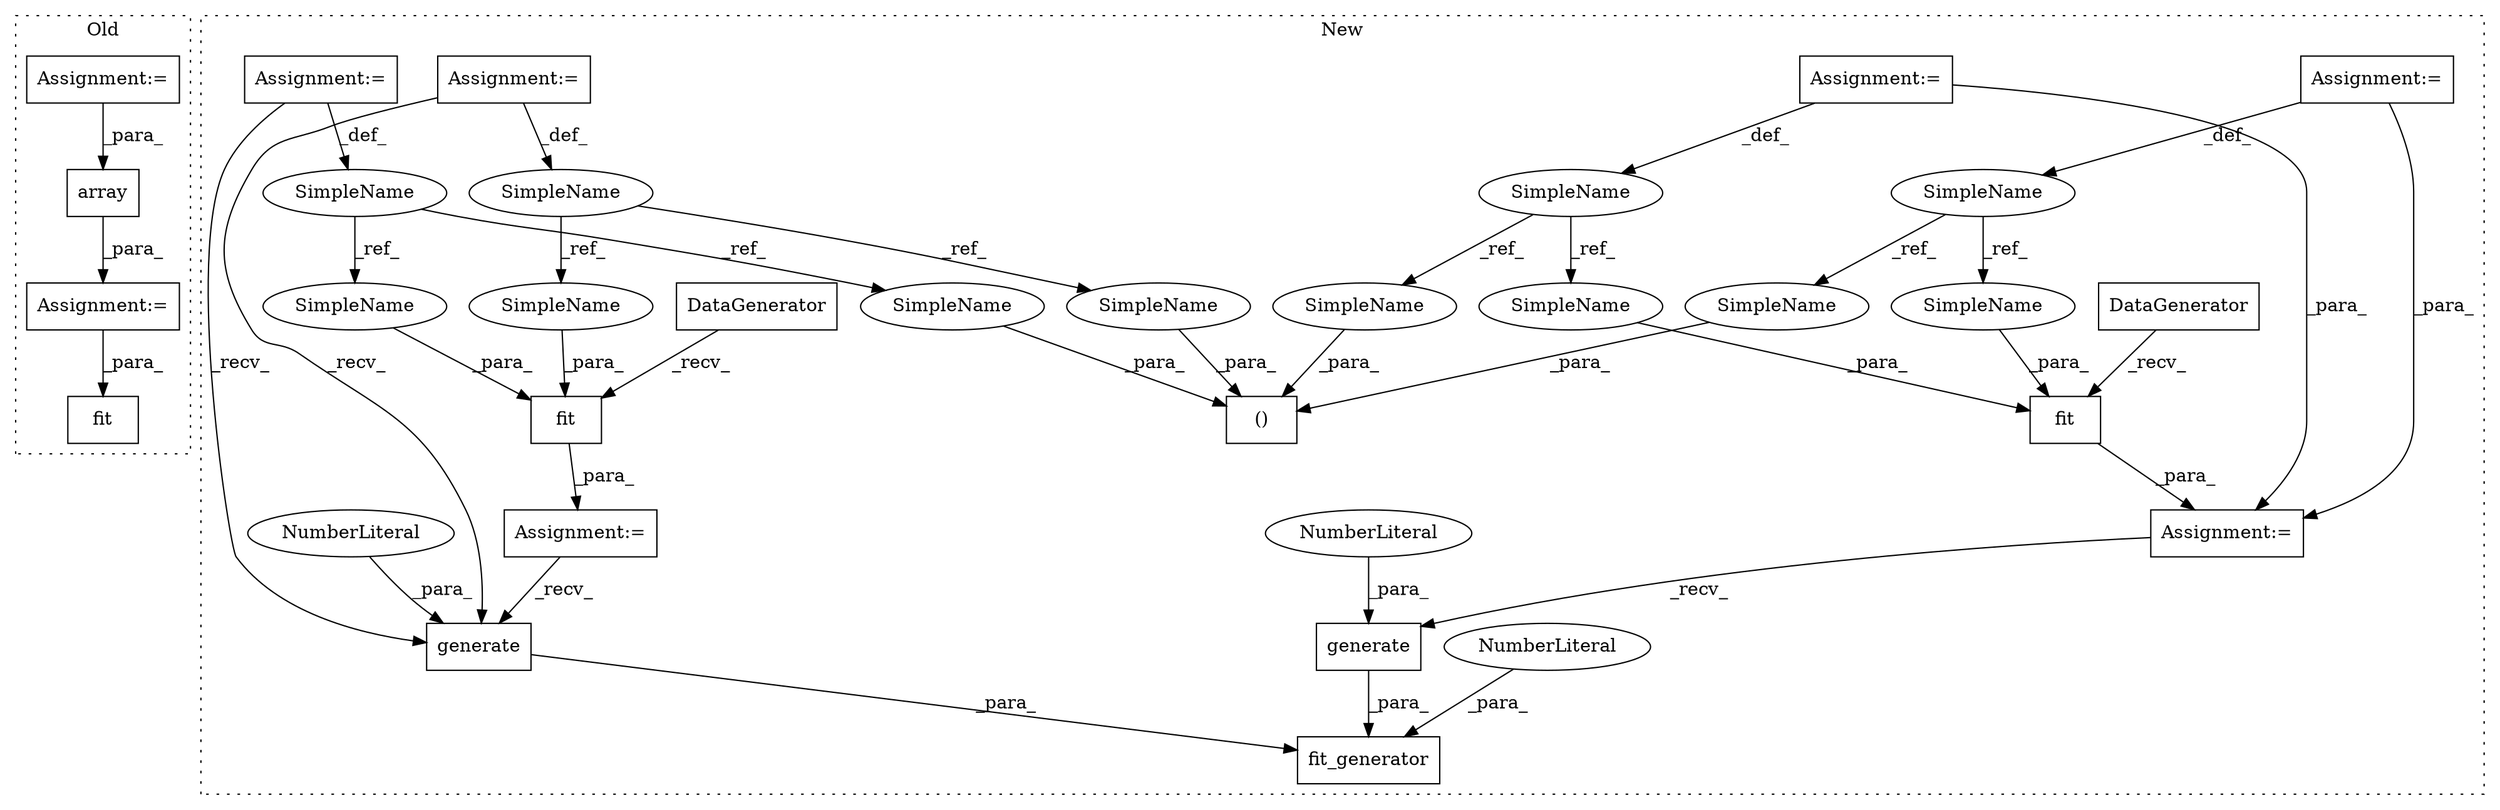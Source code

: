 digraph G {
subgraph cluster0 {
1 [label="fit" a="32" s="1897,1935" l="4,1" shape="box"];
23 [label="Assignment:=" a="7" s="1368" l="1" shape="box"];
24 [label="Assignment:=" a="7" s="1592" l="1" shape="box"];
25 [label="array" a="32" s="1599,1615" l="6,1" shape="box"];
label = "Old";
style="dotted";
}
subgraph cluster1 {
2 [label="fit_generator" a="32" s="1621,1716" l="14,1" shape="box"];
3 [label="NumberLiteral" a="34" s="1714" l="2" shape="ellipse"];
4 [label="Assignment:=" a="7" s="263" l="6" shape="box"];
5 [label="()" a="106" s="1282" l="65" shape="box"];
6 [label="Assignment:=" a="7" s="1426" l="1" shape="box"];
7 [label="Assignment:=" a="7" s="462" l="6" shape="box"];
8 [label="SimpleName" a="42" s="560" l="7" shape="ellipse"];
9 [label="fit" a="32" s="1443,1462" l="4,1" shape="box"];
10 [label="SimpleName" a="42" s="279" l="7" shape="ellipse"];
11 [label="SimpleName" a="42" s="263" l="6" shape="ellipse"];
12 [label="fit" a="32" s="1494,1511" l="4,1" shape="box"];
13 [label="SimpleName" a="42" s="462" l="6" shape="ellipse"];
14 [label="DataGenerator" a="32" s="1427" l="15" shape="box"];
15 [label="Assignment:=" a="7" s="560" l="7" shape="box"];
16 [label="DataGenerator" a="32" s="1478" l="15" shape="box"];
17 [label="Assignment:=" a="7" s="279" l="7" shape="box"];
18 [label="generate" a="32" s="1684,1712" l="9,1" shape="box"];
19 [label="NumberLiteral" a="34" s="1711" l="1" shape="ellipse"];
20 [label="generate" a="32" s="1645,1673" l="9,1" shape="box"];
21 [label="NumberLiteral" a="34" s="1672" l="1" shape="ellipse"];
22 [label="Assignment:=" a="7" s="1477" l="1" shape="box"];
26 [label="SimpleName" a="42" s="1498" l="6" shape="ellipse"];
27 [label="SimpleName" a="42" s="1302" l="6" shape="ellipse"];
28 [label="SimpleName" a="42" s="1447" l="7" shape="ellipse"];
29 [label="SimpleName" a="42" s="1282" l="7" shape="ellipse"];
30 [label="SimpleName" a="42" s="1505" l="6" shape="ellipse"];
31 [label="SimpleName" a="42" s="1341" l="6" shape="ellipse"];
32 [label="SimpleName" a="42" s="1455" l="7" shape="ellipse"];
33 [label="SimpleName" a="42" s="1321" l="7" shape="ellipse"];
label = "New";
style="dotted";
}
3 -> 2 [label="_para_"];
4 -> 11 [label="_def_"];
4 -> 22 [label="_para_"];
6 -> 20 [label="_recv_"];
7 -> 13 [label="_def_"];
7 -> 22 [label="_para_"];
8 -> 28 [label="_ref_"];
8 -> 29 [label="_ref_"];
9 -> 6 [label="_para_"];
10 -> 33 [label="_ref_"];
10 -> 32 [label="_ref_"];
11 -> 27 [label="_ref_"];
11 -> 26 [label="_ref_"];
12 -> 22 [label="_para_"];
13 -> 31 [label="_ref_"];
13 -> 30 [label="_ref_"];
14 -> 9 [label="_recv_"];
15 -> 20 [label="_recv_"];
15 -> 8 [label="_def_"];
16 -> 12 [label="_recv_"];
17 -> 10 [label="_def_"];
17 -> 20 [label="_recv_"];
18 -> 2 [label="_para_"];
19 -> 18 [label="_para_"];
20 -> 2 [label="_para_"];
21 -> 20 [label="_para_"];
22 -> 18 [label="_recv_"];
23 -> 25 [label="_para_"];
24 -> 1 [label="_para_"];
25 -> 24 [label="_para_"];
26 -> 12 [label="_para_"];
27 -> 5 [label="_para_"];
28 -> 9 [label="_para_"];
29 -> 5 [label="_para_"];
30 -> 12 [label="_para_"];
31 -> 5 [label="_para_"];
32 -> 9 [label="_para_"];
33 -> 5 [label="_para_"];
}